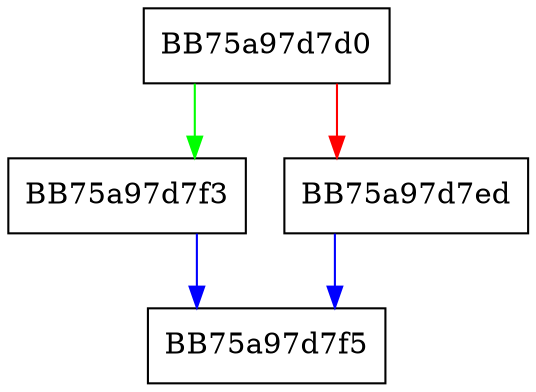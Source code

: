 digraph _Get_deleter {
  node [shape="box"];
  graph [splines=ortho];
  BB75a97d7d0 -> BB75a97d7f3 [color="green"];
  BB75a97d7d0 -> BB75a97d7ed [color="red"];
  BB75a97d7ed -> BB75a97d7f5 [color="blue"];
  BB75a97d7f3 -> BB75a97d7f5 [color="blue"];
}